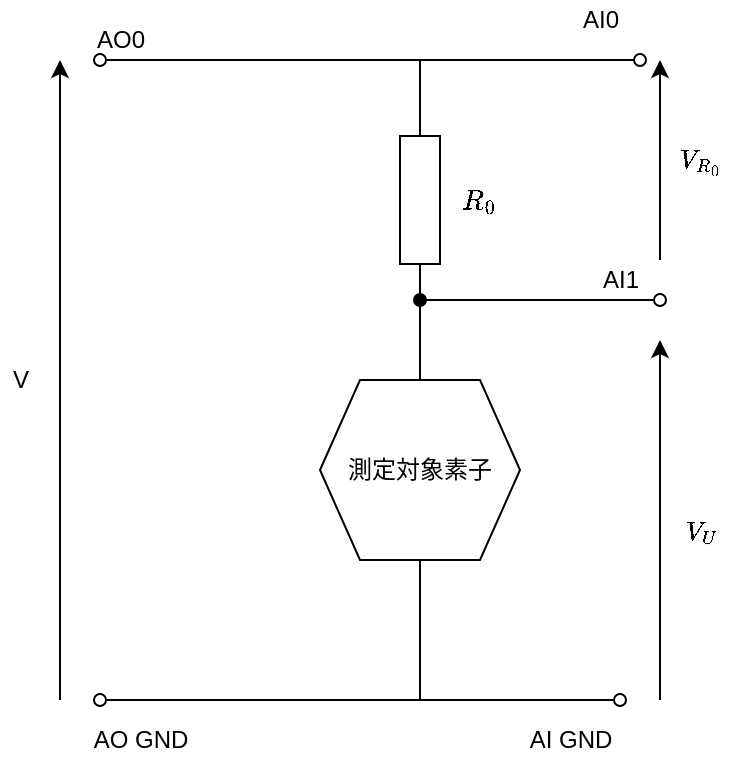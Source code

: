 <mxfile version="18.0.6" type="device"><diagram id="7Mdz_fSMAV1sWuHLxXTL" name="ページ1"><mxGraphModel dx="752" dy="526" grid="1" gridSize="10" guides="1" tooltips="1" connect="1" arrows="1" fold="1" page="1" pageScale="1" pageWidth="827" pageHeight="1169" math="1" shadow="0"><root><mxCell id="0"/><mxCell id="1" parent="0"/><mxCell id="9L2oRakmkATIMBt-Oarl-1" value="" style="endArrow=oval;html=1;rounded=0;startArrow=oval;startFill=0;endFill=0;" parent="1" edge="1"><mxGeometry width="50" height="50" relative="1" as="geometry"><mxPoint x="200" y="280" as="sourcePoint"/><mxPoint x="470" y="280" as="targetPoint"/></mxGeometry></mxCell><mxCell id="9L2oRakmkATIMBt-Oarl-2" value="" style="endArrow=oval;html=1;rounded=0;endFill=0;startArrow=oval;startFill=0;" parent="1" edge="1"><mxGeometry width="50" height="50" relative="1" as="geometry"><mxPoint x="200" y="600" as="sourcePoint"/><mxPoint x="460" y="600" as="targetPoint"/></mxGeometry></mxCell><mxCell id="9L2oRakmkATIMBt-Oarl-3" value="" style="pointerEvents=1;verticalLabelPosition=bottom;shadow=0;dashed=0;align=center;html=1;verticalAlign=top;shape=mxgraph.electrical.resistors.resistor_1;direction=south;" parent="1" vertex="1"><mxGeometry x="350" y="300" width="20" height="100" as="geometry"/></mxCell><mxCell id="9L2oRakmkATIMBt-Oarl-4" value="測定対象素子" style="shape=hexagon;perimeter=hexagonPerimeter2;whiteSpace=wrap;html=1;fixedSize=1;" parent="1" vertex="1"><mxGeometry x="310" y="440" width="100" height="90" as="geometry"/></mxCell><mxCell id="9L2oRakmkATIMBt-Oarl-5" value="" style="endArrow=none;html=1;rounded=0;entryX=1;entryY=0.5;entryDx=0;entryDy=0;entryPerimeter=0;exitX=0.5;exitY=0;exitDx=0;exitDy=0;" parent="1" source="9L2oRakmkATIMBt-Oarl-4" target="9L2oRakmkATIMBt-Oarl-3" edge="1"><mxGeometry width="50" height="50" relative="1" as="geometry"><mxPoint x="360" y="410" as="sourcePoint"/><mxPoint x="410" y="360" as="targetPoint"/></mxGeometry></mxCell><mxCell id="9L2oRakmkATIMBt-Oarl-7" value="" style="endArrow=none;html=1;rounded=0;entryX=0.5;entryY=1;entryDx=0;entryDy=0;" parent="1" target="9L2oRakmkATIMBt-Oarl-4" edge="1"><mxGeometry width="50" height="50" relative="1" as="geometry"><mxPoint x="360" y="600" as="sourcePoint"/><mxPoint x="410" y="480" as="targetPoint"/></mxGeometry></mxCell><mxCell id="9L2oRakmkATIMBt-Oarl-8" value="" style="endArrow=none;html=1;rounded=0;" parent="1" edge="1"><mxGeometry width="50" height="50" relative="1" as="geometry"><mxPoint x="360" y="300" as="sourcePoint"/><mxPoint x="360" y="280" as="targetPoint"/></mxGeometry></mxCell><mxCell id="9L2oRakmkATIMBt-Oarl-9" value="" style="endArrow=classic;html=1;rounded=0;" parent="1" edge="1"><mxGeometry width="50" height="50" relative="1" as="geometry"><mxPoint x="180" y="600" as="sourcePoint"/><mxPoint x="180" y="280" as="targetPoint"/></mxGeometry></mxCell><mxCell id="9L2oRakmkATIMBt-Oarl-10" value="" style="endArrow=classic;html=1;rounded=0;" parent="1" edge="1"><mxGeometry width="50" height="50" relative="1" as="geometry"><mxPoint x="480" y="600" as="sourcePoint"/><mxPoint x="480" y="420" as="targetPoint"/></mxGeometry></mxCell><mxCell id="9L2oRakmkATIMBt-Oarl-14" value="`V_U`" style="edgeLabel;html=1;align=center;verticalAlign=middle;resizable=0;points=[];" parent="9L2oRakmkATIMBt-Oarl-10" vertex="1" connectable="0"><mxGeometry x="-0.06" relative="1" as="geometry"><mxPoint x="20" as="offset"/></mxGeometry></mxCell><mxCell id="9L2oRakmkATIMBt-Oarl-11" value="" style="endArrow=classic;html=1;rounded=0;" parent="1" edge="1"><mxGeometry width="50" height="50" relative="1" as="geometry"><mxPoint x="480" y="380" as="sourcePoint"/><mxPoint x="480" y="280" as="targetPoint"/></mxGeometry></mxCell><mxCell id="9L2oRakmkATIMBt-Oarl-13" value="`V_{R_0}`" style="edgeLabel;html=1;align=center;verticalAlign=middle;resizable=0;points=[];" parent="9L2oRakmkATIMBt-Oarl-11" vertex="1" connectable="0"><mxGeometry x="-0.012" y="-1" relative="1" as="geometry"><mxPoint x="19" as="offset"/></mxGeometry></mxCell><mxCell id="9L2oRakmkATIMBt-Oarl-12" value="" style="endArrow=oval;html=1;rounded=0;startArrow=oval;startFill=1;endFill=0;" parent="1" edge="1"><mxGeometry width="50" height="50" relative="1" as="geometry"><mxPoint x="360" y="400" as="sourcePoint"/><mxPoint x="480" y="400" as="targetPoint"/></mxGeometry></mxCell><mxCell id="9L2oRakmkATIMBt-Oarl-17" value="`R_0`" style="text;html=1;align=center;verticalAlign=middle;resizable=0;points=[];autosize=1;strokeColor=none;fillColor=none;" parent="1" vertex="1"><mxGeometry x="364" y="340" width="50" height="20" as="geometry"/></mxCell><mxCell id="9L2oRakmkATIMBt-Oarl-18" value="AO GND" style="text;html=1;align=center;verticalAlign=middle;resizable=0;points=[];autosize=1;strokeColor=none;fillColor=none;" parent="1" vertex="1"><mxGeometry x="190" y="610" width="60" height="20" as="geometry"/></mxCell><mxCell id="9L2oRakmkATIMBt-Oarl-19" value="AO0" style="text;html=1;align=center;verticalAlign=middle;resizable=0;points=[];autosize=1;strokeColor=none;fillColor=none;" parent="1" vertex="1"><mxGeometry x="190" y="260" width="40" height="20" as="geometry"/></mxCell><mxCell id="9L2oRakmkATIMBt-Oarl-20" value="AI0" style="text;html=1;align=center;verticalAlign=middle;resizable=0;points=[];autosize=1;strokeColor=none;fillColor=none;" parent="1" vertex="1"><mxGeometry x="435" y="250" width="30" height="20" as="geometry"/></mxCell><mxCell id="9L2oRakmkATIMBt-Oarl-21" value="AI1" style="text;html=1;align=center;verticalAlign=middle;resizable=0;points=[];autosize=1;strokeColor=none;fillColor=none;" parent="1" vertex="1"><mxGeometry x="445" y="380" width="30" height="20" as="geometry"/></mxCell><mxCell id="D-BsGo8Bt_cThcBvGZ_W-1" value="AI GND" style="text;html=1;align=center;verticalAlign=middle;resizable=0;points=[];autosize=1;strokeColor=none;fillColor=none;" parent="1" vertex="1"><mxGeometry x="405" y="610" width="60" height="20" as="geometry"/></mxCell><mxCell id="XK_3BEVnIx4PqdGsJu_0-1" value="V" style="text;html=1;align=center;verticalAlign=middle;resizable=0;points=[];autosize=1;strokeColor=none;fillColor=none;" vertex="1" parent="1"><mxGeometry x="150" y="430" width="20" height="20" as="geometry"/></mxCell></root></mxGraphModel></diagram></mxfile>